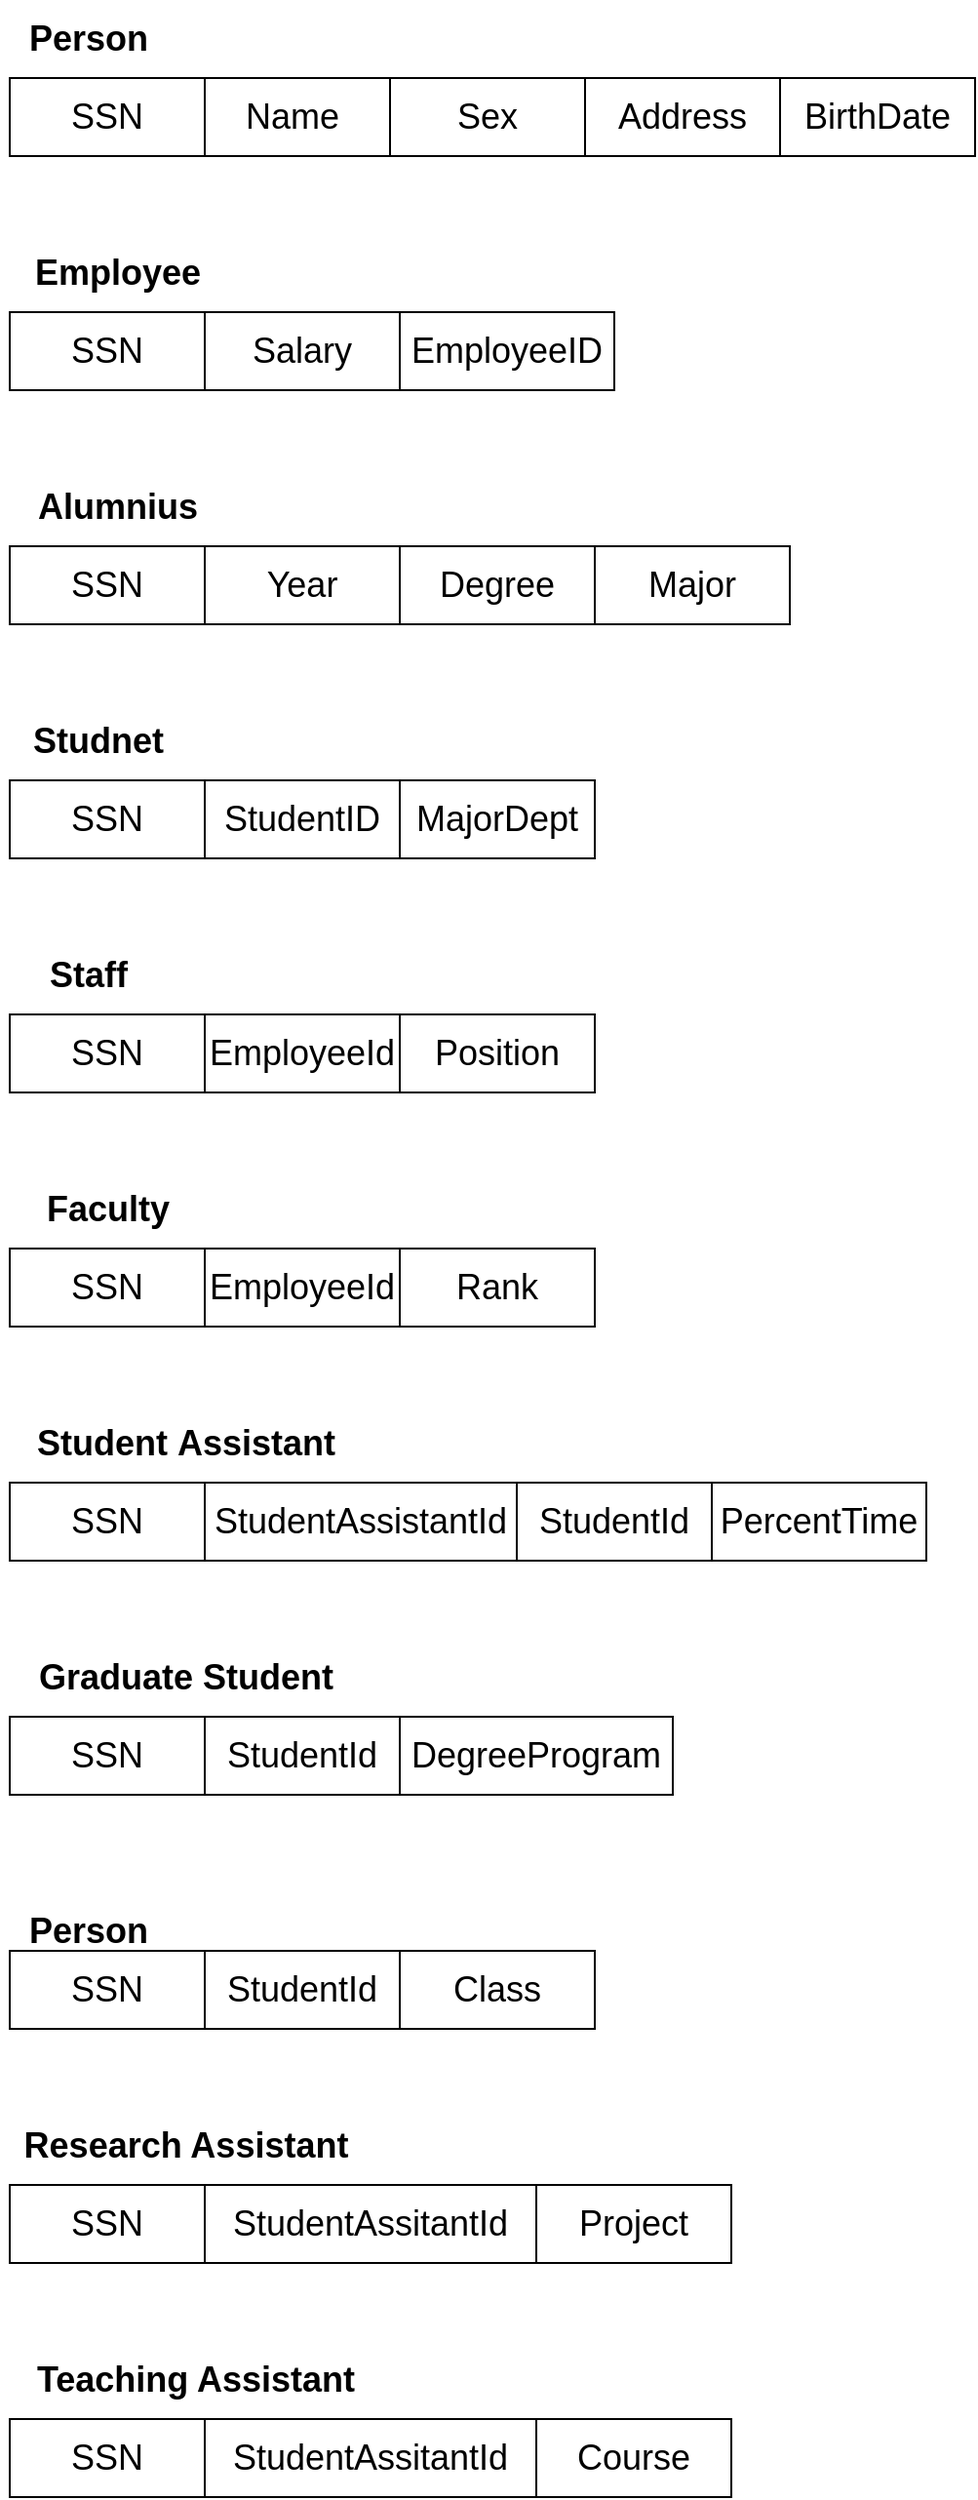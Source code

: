 <mxfile version="20.4.2" type="github">
  <diagram id="nGY78GgrmlLPz7ZSxJ6B" name="Page-1">
    <mxGraphModel dx="1422" dy="776" grid="1" gridSize="10" guides="1" tooltips="1" connect="1" arrows="1" fold="1" page="1" pageScale="1" pageWidth="850" pageHeight="1100" math="0" shadow="0">
      <root>
        <mxCell id="0" />
        <mxCell id="1" parent="0" />
        <mxCell id="ga5Y2FUn5J8a-sesneGH-1" value="&lt;b&gt;&lt;font style=&quot;font-size: 18px;&quot;&gt;Person&lt;/font&gt;&lt;/b&gt;" style="text;html=1;align=center;verticalAlign=middle;resizable=0;points=[];autosize=1;strokeColor=none;fillColor=none;" vertex="1" parent="1">
          <mxGeometry x="80" y="80" width="80" height="40" as="geometry" />
        </mxCell>
        <mxCell id="ga5Y2FUn5J8a-sesneGH-2" value="&lt;b&gt;&lt;font style=&quot;font-size: 18px;&quot;&gt;Employee&lt;/font&gt;&lt;/b&gt;" style="text;html=1;align=center;verticalAlign=middle;resizable=0;points=[];autosize=1;strokeColor=none;fillColor=none;" vertex="1" parent="1">
          <mxGeometry x="80" y="200" width="110" height="40" as="geometry" />
        </mxCell>
        <mxCell id="ga5Y2FUn5J8a-sesneGH-3" value="&lt;b&gt;&lt;font style=&quot;font-size: 18px;&quot;&gt;Alumnius&lt;/font&gt;&lt;/b&gt;" style="text;html=1;align=center;verticalAlign=middle;resizable=0;points=[];autosize=1;strokeColor=none;fillColor=none;" vertex="1" parent="1">
          <mxGeometry x="80" y="320" width="110" height="40" as="geometry" />
        </mxCell>
        <mxCell id="ga5Y2FUn5J8a-sesneGH-4" value="&lt;b&gt;&lt;font style=&quot;font-size: 18px;&quot;&gt;Studnet&lt;/font&gt;&lt;/b&gt;" style="text;html=1;align=center;verticalAlign=middle;resizable=0;points=[];autosize=1;strokeColor=none;fillColor=none;" vertex="1" parent="1">
          <mxGeometry x="80" y="440" width="90" height="40" as="geometry" />
        </mxCell>
        <mxCell id="ga5Y2FUn5J8a-sesneGH-5" value="&lt;b&gt;&lt;font style=&quot;font-size: 18px;&quot;&gt;Staff&lt;/font&gt;&lt;/b&gt;" style="text;html=1;align=center;verticalAlign=middle;resizable=0;points=[];autosize=1;strokeColor=none;fillColor=none;" vertex="1" parent="1">
          <mxGeometry x="90" y="560" width="60" height="40" as="geometry" />
        </mxCell>
        <mxCell id="ga5Y2FUn5J8a-sesneGH-6" value="&lt;b&gt;&lt;font style=&quot;font-size: 18px;&quot;&gt;Faculty&lt;/font&gt;&lt;/b&gt;" style="text;html=1;align=center;verticalAlign=middle;resizable=0;points=[];autosize=1;strokeColor=none;fillColor=none;" vertex="1" parent="1">
          <mxGeometry x="85" y="680" width="90" height="40" as="geometry" />
        </mxCell>
        <mxCell id="ga5Y2FUn5J8a-sesneGH-7" value="&lt;font style=&quot;&quot;&gt;&lt;span style=&quot;font-size: 18px;&quot;&gt;&lt;b&gt;Student&amp;nbsp;&lt;/b&gt;&lt;/span&gt;&lt;/font&gt;&lt;span style=&quot;font-size: 18px;&quot;&gt;&lt;b&gt;Assistant&lt;/b&gt;&lt;/span&gt;" style="text;html=1;align=center;verticalAlign=middle;resizable=0;points=[];autosize=1;strokeColor=none;fillColor=none;" vertex="1" parent="1">
          <mxGeometry x="80" y="800" width="180" height="40" as="geometry" />
        </mxCell>
        <mxCell id="ga5Y2FUn5J8a-sesneGH-8" value="&lt;b&gt;&lt;font style=&quot;font-size: 18px;&quot;&gt;Person&lt;/font&gt;&lt;/b&gt;" style="text;html=1;align=center;verticalAlign=middle;resizable=0;points=[];autosize=1;strokeColor=none;fillColor=none;" vertex="1" parent="1">
          <mxGeometry x="80" y="1050" width="80" height="40" as="geometry" />
        </mxCell>
        <mxCell id="ga5Y2FUn5J8a-sesneGH-9" value="&lt;b&gt;&lt;font style=&quot;font-size: 18px;&quot;&gt;Research Assistant&lt;/font&gt;&lt;/b&gt;" style="text;html=1;align=center;verticalAlign=middle;resizable=0;points=[];autosize=1;strokeColor=none;fillColor=none;" vertex="1" parent="1">
          <mxGeometry x="75" y="1160" width="190" height="40" as="geometry" />
        </mxCell>
        <mxCell id="ga5Y2FUn5J8a-sesneGH-10" value="&lt;b&gt;&lt;font style=&quot;font-size: 18px;&quot;&gt;Graduate Student&lt;/font&gt;&lt;/b&gt;" style="text;html=1;align=center;verticalAlign=middle;resizable=0;points=[];autosize=1;strokeColor=none;fillColor=none;" vertex="1" parent="1">
          <mxGeometry x="85" y="920" width="170" height="40" as="geometry" />
        </mxCell>
        <mxCell id="ga5Y2FUn5J8a-sesneGH-11" value="SSN" style="whiteSpace=wrap;html=1;align=center;fontSize=18;" vertex="1" parent="1">
          <mxGeometry x="80" y="240" width="100" height="40" as="geometry" />
        </mxCell>
        <mxCell id="ga5Y2FUn5J8a-sesneGH-12" value="BirthDate" style="whiteSpace=wrap;html=1;align=center;fontSize=18;" vertex="1" parent="1">
          <mxGeometry x="475" y="120" width="100" height="40" as="geometry" />
        </mxCell>
        <mxCell id="ga5Y2FUn5J8a-sesneGH-13" value="Address" style="whiteSpace=wrap;html=1;align=center;fontSize=18;" vertex="1" parent="1">
          <mxGeometry x="375" y="120" width="100" height="40" as="geometry" />
        </mxCell>
        <mxCell id="ga5Y2FUn5J8a-sesneGH-14" value="Sex" style="whiteSpace=wrap;html=1;align=center;fontSize=18;" vertex="1" parent="1">
          <mxGeometry x="275" y="120" width="100" height="40" as="geometry" />
        </mxCell>
        <mxCell id="ga5Y2FUn5J8a-sesneGH-15" value="Name" style="whiteSpace=wrap;html=1;align=center;fontSize=18;" vertex="1" parent="1">
          <mxGeometry x="175" y="120" width="100" height="40" as="geometry" />
        </mxCell>
        <mxCell id="ga5Y2FUn5J8a-sesneGH-16" value="SSN" style="whiteSpace=wrap;html=1;align=center;fontSize=18;" vertex="1" parent="1">
          <mxGeometry x="80" y="120" width="100" height="40" as="geometry" />
        </mxCell>
        <mxCell id="ga5Y2FUn5J8a-sesneGH-17" value="MajorDept" style="whiteSpace=wrap;html=1;align=center;fontSize=18;" vertex="1" parent="1">
          <mxGeometry x="280" y="480" width="100" height="40" as="geometry" />
        </mxCell>
        <mxCell id="ga5Y2FUn5J8a-sesneGH-18" value="StudentID" style="whiteSpace=wrap;html=1;align=center;fontSize=18;" vertex="1" parent="1">
          <mxGeometry x="180" y="480" width="100" height="40" as="geometry" />
        </mxCell>
        <mxCell id="ga5Y2FUn5J8a-sesneGH-19" value="SSN" style="whiteSpace=wrap;html=1;align=center;fontSize=18;" vertex="1" parent="1">
          <mxGeometry x="80" y="480" width="100" height="40" as="geometry" />
        </mxCell>
        <mxCell id="ga5Y2FUn5J8a-sesneGH-20" value="Major" style="whiteSpace=wrap;html=1;align=center;fontSize=18;" vertex="1" parent="1">
          <mxGeometry x="380" y="360" width="100" height="40" as="geometry" />
        </mxCell>
        <mxCell id="ga5Y2FUn5J8a-sesneGH-21" value="Degree" style="whiteSpace=wrap;html=1;align=center;fontSize=18;" vertex="1" parent="1">
          <mxGeometry x="280" y="360" width="100" height="40" as="geometry" />
        </mxCell>
        <mxCell id="ga5Y2FUn5J8a-sesneGH-22" value="Year" style="whiteSpace=wrap;html=1;align=center;fontSize=18;" vertex="1" parent="1">
          <mxGeometry x="180" y="360" width="100" height="40" as="geometry" />
        </mxCell>
        <mxCell id="ga5Y2FUn5J8a-sesneGH-23" value="SSN" style="whiteSpace=wrap;html=1;align=center;fontSize=18;" vertex="1" parent="1">
          <mxGeometry x="80" y="360" width="100" height="40" as="geometry" />
        </mxCell>
        <mxCell id="ga5Y2FUn5J8a-sesneGH-24" value="EmployeeID" style="whiteSpace=wrap;html=1;align=center;fontSize=18;" vertex="1" parent="1">
          <mxGeometry x="280" y="240" width="110" height="40" as="geometry" />
        </mxCell>
        <mxCell id="ga5Y2FUn5J8a-sesneGH-25" value="Salary" style="whiteSpace=wrap;html=1;align=center;fontSize=18;" vertex="1" parent="1">
          <mxGeometry x="180" y="240" width="100" height="40" as="geometry" />
        </mxCell>
        <mxCell id="ga5Y2FUn5J8a-sesneGH-32" value="PercentTime" style="whiteSpace=wrap;html=1;align=center;fontSize=18;" vertex="1" parent="1">
          <mxGeometry x="440" y="840" width="110" height="40" as="geometry" />
        </mxCell>
        <mxCell id="ga5Y2FUn5J8a-sesneGH-34" value="StudentId" style="whiteSpace=wrap;html=1;align=center;fontSize=18;" vertex="1" parent="1">
          <mxGeometry x="340" y="840" width="100" height="40" as="geometry" />
        </mxCell>
        <mxCell id="ga5Y2FUn5J8a-sesneGH-35" value="StudentAssistantId" style="whiteSpace=wrap;html=1;align=center;fontSize=18;" vertex="1" parent="1">
          <mxGeometry x="180" y="840" width="160" height="40" as="geometry" />
        </mxCell>
        <mxCell id="ga5Y2FUn5J8a-sesneGH-36" value="SSN" style="whiteSpace=wrap;html=1;align=center;fontSize=18;" vertex="1" parent="1">
          <mxGeometry x="80" y="840" width="100" height="40" as="geometry" />
        </mxCell>
        <mxCell id="ga5Y2FUn5J8a-sesneGH-38" value="Position" style="whiteSpace=wrap;html=1;align=center;fontSize=18;" vertex="1" parent="1">
          <mxGeometry x="280" y="600" width="100" height="40" as="geometry" />
        </mxCell>
        <mxCell id="ga5Y2FUn5J8a-sesneGH-39" value="EmployeeId" style="whiteSpace=wrap;html=1;align=center;fontSize=18;" vertex="1" parent="1">
          <mxGeometry x="180" y="600" width="100" height="40" as="geometry" />
        </mxCell>
        <mxCell id="ga5Y2FUn5J8a-sesneGH-40" value="SSN" style="whiteSpace=wrap;html=1;align=center;fontSize=18;" vertex="1" parent="1">
          <mxGeometry x="80" y="600" width="100" height="40" as="geometry" />
        </mxCell>
        <mxCell id="ga5Y2FUn5J8a-sesneGH-41" value="Rank" style="whiteSpace=wrap;html=1;align=center;fontSize=18;" vertex="1" parent="1">
          <mxGeometry x="280" y="720" width="100" height="40" as="geometry" />
        </mxCell>
        <mxCell id="ga5Y2FUn5J8a-sesneGH-42" value="EmployeeId" style="whiteSpace=wrap;html=1;align=center;fontSize=18;" vertex="1" parent="1">
          <mxGeometry x="180" y="720" width="100" height="40" as="geometry" />
        </mxCell>
        <mxCell id="ga5Y2FUn5J8a-sesneGH-43" value="SSN" style="whiteSpace=wrap;html=1;align=center;fontSize=18;" vertex="1" parent="1">
          <mxGeometry x="80" y="720" width="100" height="40" as="geometry" />
        </mxCell>
        <mxCell id="ga5Y2FUn5J8a-sesneGH-47" value="DegreeProgram" style="whiteSpace=wrap;html=1;align=center;fontSize=18;" vertex="1" parent="1">
          <mxGeometry x="280" y="960" width="140" height="40" as="geometry" />
        </mxCell>
        <mxCell id="ga5Y2FUn5J8a-sesneGH-48" value="StudentId" style="whiteSpace=wrap;html=1;align=center;fontSize=18;" vertex="1" parent="1">
          <mxGeometry x="180" y="960" width="100" height="40" as="geometry" />
        </mxCell>
        <mxCell id="ga5Y2FUn5J8a-sesneGH-49" value="SSN" style="whiteSpace=wrap;html=1;align=center;fontSize=18;" vertex="1" parent="1">
          <mxGeometry x="80" y="960" width="100" height="40" as="geometry" />
        </mxCell>
        <mxCell id="ga5Y2FUn5J8a-sesneGH-50" value="Class" style="whiteSpace=wrap;html=1;align=center;fontSize=18;" vertex="1" parent="1">
          <mxGeometry x="280" y="1080" width="100" height="40" as="geometry" />
        </mxCell>
        <mxCell id="ga5Y2FUn5J8a-sesneGH-51" value="StudentId" style="whiteSpace=wrap;html=1;align=center;fontSize=18;" vertex="1" parent="1">
          <mxGeometry x="180" y="1080" width="100" height="40" as="geometry" />
        </mxCell>
        <mxCell id="ga5Y2FUn5J8a-sesneGH-52" value="SSN" style="whiteSpace=wrap;html=1;align=center;fontSize=18;" vertex="1" parent="1">
          <mxGeometry x="80" y="1080" width="100" height="40" as="geometry" />
        </mxCell>
        <mxCell id="ga5Y2FUn5J8a-sesneGH-53" value="Project" style="whiteSpace=wrap;html=1;align=center;fontSize=18;" vertex="1" parent="1">
          <mxGeometry x="350" y="1200" width="100" height="40" as="geometry" />
        </mxCell>
        <mxCell id="ga5Y2FUn5J8a-sesneGH-54" value="StudentAssitantId" style="whiteSpace=wrap;html=1;align=center;fontSize=18;" vertex="1" parent="1">
          <mxGeometry x="180" y="1200" width="170" height="40" as="geometry" />
        </mxCell>
        <mxCell id="ga5Y2FUn5J8a-sesneGH-55" value="SSN" style="whiteSpace=wrap;html=1;align=center;fontSize=18;" vertex="1" parent="1">
          <mxGeometry x="80" y="1200" width="100" height="40" as="geometry" />
        </mxCell>
        <mxCell id="ga5Y2FUn5J8a-sesneGH-56" value="&lt;b&gt;&lt;font style=&quot;font-size: 18px;&quot;&gt;Teaching Assistant&lt;/font&gt;&lt;/b&gt;" style="text;html=1;align=center;verticalAlign=middle;resizable=0;points=[];autosize=1;strokeColor=none;fillColor=none;" vertex="1" parent="1">
          <mxGeometry x="80" y="1280" width="190" height="40" as="geometry" />
        </mxCell>
        <mxCell id="ga5Y2FUn5J8a-sesneGH-57" value="Course" style="whiteSpace=wrap;html=1;align=center;fontSize=18;" vertex="1" parent="1">
          <mxGeometry x="350" y="1320" width="100" height="40" as="geometry" />
        </mxCell>
        <mxCell id="ga5Y2FUn5J8a-sesneGH-58" value="StudentAssitantId" style="whiteSpace=wrap;html=1;align=center;fontSize=18;" vertex="1" parent="1">
          <mxGeometry x="180" y="1320" width="170" height="40" as="geometry" />
        </mxCell>
        <mxCell id="ga5Y2FUn5J8a-sesneGH-59" value="SSN" style="whiteSpace=wrap;html=1;align=center;fontSize=18;" vertex="1" parent="1">
          <mxGeometry x="80" y="1320" width="100" height="40" as="geometry" />
        </mxCell>
      </root>
    </mxGraphModel>
  </diagram>
</mxfile>
